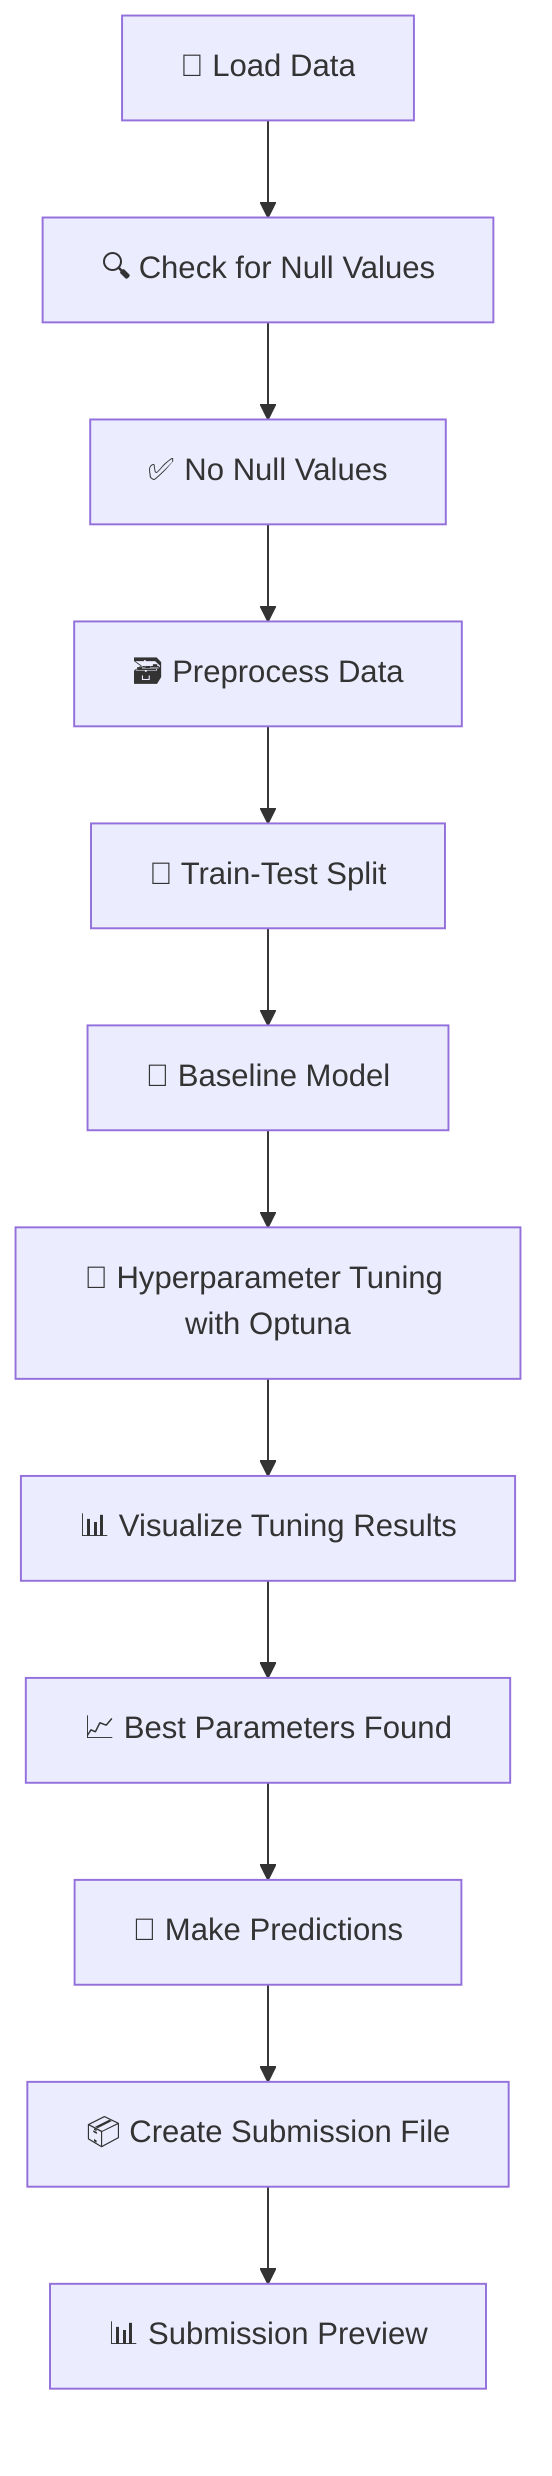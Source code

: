 flowchart TD
    A["📁 Load Data"] --> B["🔍 Check for Null Values"]
    B --> C["✅ No Null Values"]
    C --> D["🗃️ Preprocess Data"]
    D --> E["🔄 Train-Test Split"]
    E --> F["🧠 Baseline Model"]
    F --> G["🔧 Hyperparameter Tuning with Optuna"]
    G --> H["📊 Visualize Tuning Results"]
    H --> I["📈 Best Parameters Found"]
    I --> J["📝 Make Predictions"]
    J --> K["📦 Create Submission File"]
    K --> L["📊 Submission Preview"]